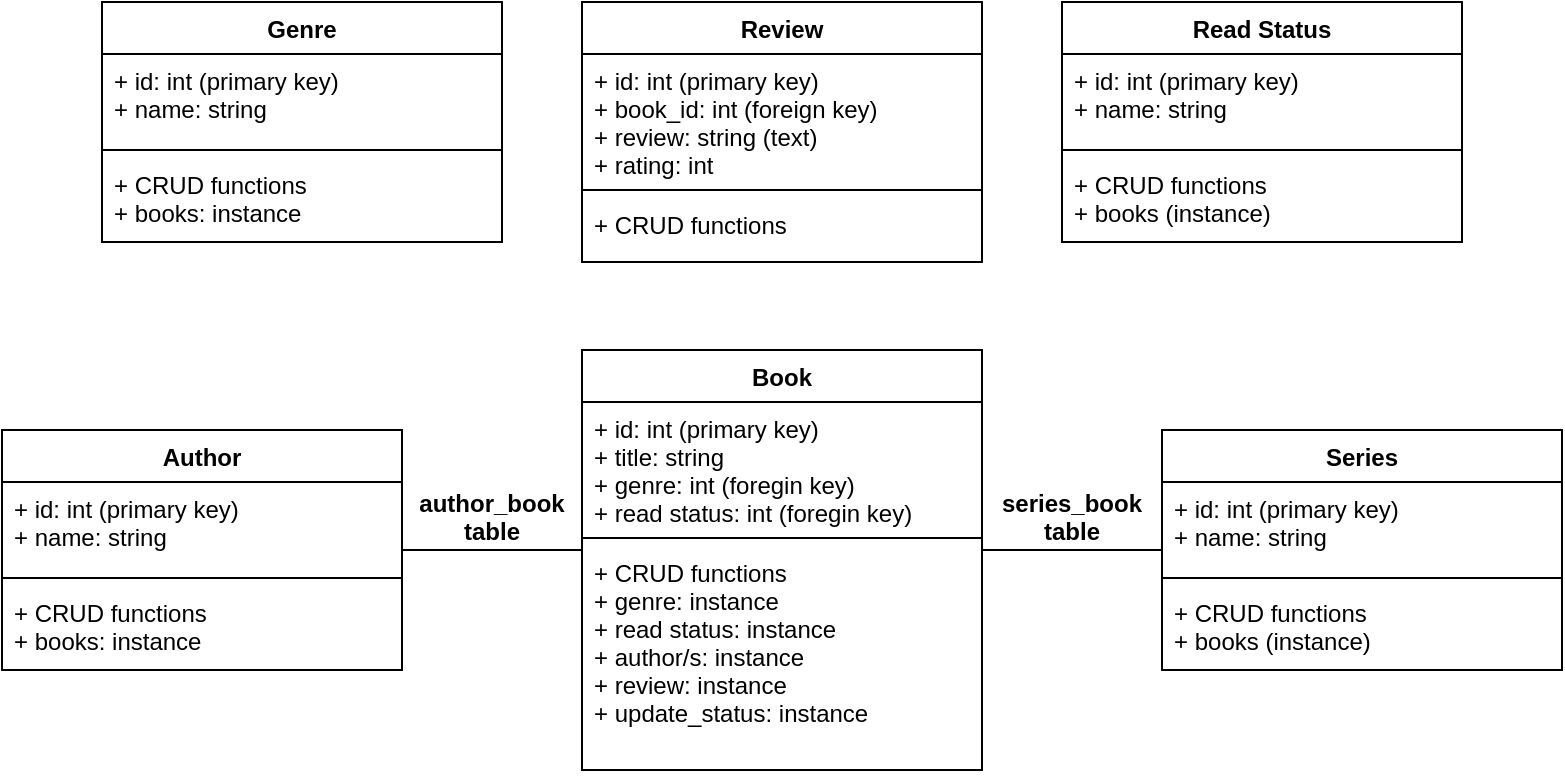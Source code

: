<mxfile version="13.1.1" type="github">
  <diagram id="C1gPSxNjRX8TwCL8wa5-" name="Page-1">
    <mxGraphModel dx="1186" dy="623" grid="1" gridSize="10" guides="1" tooltips="1" connect="1" arrows="1" fold="1" page="1" pageScale="1" pageWidth="850" pageHeight="1100" math="0" shadow="0">
      <root>
        <mxCell id="0" />
        <mxCell id="1" parent="0" />
        <mxCell id="-E4F1-Qg-gtL-6UCbbfH-26" value="Author" style="swimlane;fontStyle=1;align=center;verticalAlign=top;childLayout=stackLayout;horizontal=1;startSize=26;horizontalStack=0;resizeParent=1;resizeParentMax=0;resizeLast=0;collapsible=1;marginBottom=0;" vertex="1" parent="1">
          <mxGeometry x="30" y="360" width="200" height="120" as="geometry" />
        </mxCell>
        <mxCell id="-E4F1-Qg-gtL-6UCbbfH-27" value="+ id: int (primary key)&#xa;+ name: string" style="text;strokeColor=none;fillColor=none;align=left;verticalAlign=top;spacingLeft=4;spacingRight=4;overflow=hidden;rotatable=0;points=[[0,0.5],[1,0.5]];portConstraint=eastwest;" vertex="1" parent="-E4F1-Qg-gtL-6UCbbfH-26">
          <mxGeometry y="26" width="200" height="44" as="geometry" />
        </mxCell>
        <mxCell id="-E4F1-Qg-gtL-6UCbbfH-28" value="" style="line;strokeWidth=1;fillColor=none;align=left;verticalAlign=middle;spacingTop=-1;spacingLeft=3;spacingRight=3;rotatable=0;labelPosition=right;points=[];portConstraint=eastwest;" vertex="1" parent="-E4F1-Qg-gtL-6UCbbfH-26">
          <mxGeometry y="70" width="200" height="8" as="geometry" />
        </mxCell>
        <mxCell id="-E4F1-Qg-gtL-6UCbbfH-29" value="+ CRUD functions&#xa;+ books: instance" style="text;strokeColor=none;fillColor=none;align=left;verticalAlign=top;spacingLeft=4;spacingRight=4;overflow=hidden;rotatable=0;points=[[0,0.5],[1,0.5]];portConstraint=eastwest;" vertex="1" parent="-E4F1-Qg-gtL-6UCbbfH-26">
          <mxGeometry y="78" width="200" height="42" as="geometry" />
        </mxCell>
        <mxCell id="-E4F1-Qg-gtL-6UCbbfH-36" value="" style="line;strokeWidth=1;fillColor=none;align=left;verticalAlign=middle;spacingTop=-1;spacingLeft=3;spacingRight=3;rotatable=0;labelPosition=right;points=[];portConstraint=eastwest;" vertex="1" parent="1">
          <mxGeometry x="230" y="416" width="90" height="8" as="geometry" />
        </mxCell>
        <mxCell id="-E4F1-Qg-gtL-6UCbbfH-10" value="Book" style="swimlane;fontStyle=1;align=center;verticalAlign=top;childLayout=stackLayout;horizontal=1;startSize=26;horizontalStack=0;resizeParent=1;resizeParentMax=0;resizeLast=0;collapsible=1;marginBottom=0;" vertex="1" parent="1">
          <mxGeometry x="320" y="320" width="200" height="210" as="geometry" />
        </mxCell>
        <mxCell id="-E4F1-Qg-gtL-6UCbbfH-11" value="+ id: int (primary key)&#xa;+ title: string&#xa;+ genre: int (foregin key)&#xa;+ read status: int (foregin key)" style="text;strokeColor=none;fillColor=none;align=left;verticalAlign=top;spacingLeft=4;spacingRight=4;overflow=hidden;rotatable=0;points=[[0,0.5],[1,0.5]];portConstraint=eastwest;" vertex="1" parent="-E4F1-Qg-gtL-6UCbbfH-10">
          <mxGeometry y="26" width="200" height="64" as="geometry" />
        </mxCell>
        <mxCell id="-E4F1-Qg-gtL-6UCbbfH-12" value="" style="line;strokeWidth=1;fillColor=none;align=left;verticalAlign=middle;spacingTop=-1;spacingLeft=3;spacingRight=3;rotatable=0;labelPosition=right;points=[];portConstraint=eastwest;" vertex="1" parent="-E4F1-Qg-gtL-6UCbbfH-10">
          <mxGeometry y="90" width="200" height="8" as="geometry" />
        </mxCell>
        <mxCell id="-E4F1-Qg-gtL-6UCbbfH-13" value="+ CRUD functions&#xa;+ genre: instance&#xa;+ read status: instance&#xa;+ author/s: instance&#xa;+ review: instance&#xa;+ update_status: instance" style="text;strokeColor=none;fillColor=none;align=left;verticalAlign=top;spacingLeft=4;spacingRight=4;overflow=hidden;rotatable=0;points=[[0,0.5],[1,0.5]];portConstraint=eastwest;" vertex="1" parent="-E4F1-Qg-gtL-6UCbbfH-10">
          <mxGeometry y="98" width="200" height="112" as="geometry" />
        </mxCell>
        <mxCell id="-E4F1-Qg-gtL-6UCbbfH-42" value="" style="line;strokeWidth=1;fillColor=none;align=left;verticalAlign=middle;spacingTop=-1;spacingLeft=3;spacingRight=3;rotatable=0;labelPosition=right;points=[];portConstraint=eastwest;" vertex="1" parent="1">
          <mxGeometry x="520" y="416" width="90" height="8" as="geometry" />
        </mxCell>
        <mxCell id="-E4F1-Qg-gtL-6UCbbfH-30" value="Series" style="swimlane;fontStyle=1;align=center;verticalAlign=top;childLayout=stackLayout;horizontal=1;startSize=26;horizontalStack=0;resizeParent=1;resizeParentMax=0;resizeLast=0;collapsible=1;marginBottom=0;" vertex="1" parent="1">
          <mxGeometry x="610" y="360" width="200" height="120" as="geometry" />
        </mxCell>
        <mxCell id="-E4F1-Qg-gtL-6UCbbfH-31" value="+ id: int (primary key)&#xa;+ name: string" style="text;strokeColor=none;fillColor=none;align=left;verticalAlign=top;spacingLeft=4;spacingRight=4;overflow=hidden;rotatable=0;points=[[0,0.5],[1,0.5]];portConstraint=eastwest;" vertex="1" parent="-E4F1-Qg-gtL-6UCbbfH-30">
          <mxGeometry y="26" width="200" height="44" as="geometry" />
        </mxCell>
        <mxCell id="-E4F1-Qg-gtL-6UCbbfH-32" value="" style="line;strokeWidth=1;fillColor=none;align=left;verticalAlign=middle;spacingTop=-1;spacingLeft=3;spacingRight=3;rotatable=0;labelPosition=right;points=[];portConstraint=eastwest;" vertex="1" parent="-E4F1-Qg-gtL-6UCbbfH-30">
          <mxGeometry y="70" width="200" height="8" as="geometry" />
        </mxCell>
        <mxCell id="-E4F1-Qg-gtL-6UCbbfH-33" value="+ CRUD functions&#xa;+ books (instance)" style="text;strokeColor=none;fillColor=none;align=left;verticalAlign=top;spacingLeft=4;spacingRight=4;overflow=hidden;rotatable=0;points=[[0,0.5],[1,0.5]];portConstraint=eastwest;" vertex="1" parent="-E4F1-Qg-gtL-6UCbbfH-30">
          <mxGeometry y="78" width="200" height="42" as="geometry" />
        </mxCell>
        <mxCell id="-E4F1-Qg-gtL-6UCbbfH-43" value="author_book&#xa;table" style="text;align=center;fontStyle=1;verticalAlign=middle;spacingLeft=3;spacingRight=3;strokeColor=none;rotatable=0;points=[[0,0.5],[1,0.5]];portConstraint=eastwest;" vertex="1" parent="1">
          <mxGeometry x="235" y="390" width="80" height="26" as="geometry" />
        </mxCell>
        <mxCell id="-E4F1-Qg-gtL-6UCbbfH-44" value="series_book&#xa;table" style="text;align=center;fontStyle=1;verticalAlign=middle;spacingLeft=3;spacingRight=3;strokeColor=none;rotatable=0;points=[[0,0.5],[1,0.5]];portConstraint=eastwest;" vertex="1" parent="1">
          <mxGeometry x="525" y="390" width="80" height="26" as="geometry" />
        </mxCell>
        <mxCell id="-E4F1-Qg-gtL-6UCbbfH-18" value="Read Status" style="swimlane;fontStyle=1;align=center;verticalAlign=top;childLayout=stackLayout;horizontal=1;startSize=26;horizontalStack=0;resizeParent=1;resizeParentMax=0;resizeLast=0;collapsible=1;marginBottom=0;" vertex="1" parent="1">
          <mxGeometry x="560" y="146" width="200" height="120" as="geometry" />
        </mxCell>
        <mxCell id="-E4F1-Qg-gtL-6UCbbfH-19" value="+ id: int (primary key)&#xa;+ name: string" style="text;strokeColor=none;fillColor=none;align=left;verticalAlign=top;spacingLeft=4;spacingRight=4;overflow=hidden;rotatable=0;points=[[0,0.5],[1,0.5]];portConstraint=eastwest;" vertex="1" parent="-E4F1-Qg-gtL-6UCbbfH-18">
          <mxGeometry y="26" width="200" height="44" as="geometry" />
        </mxCell>
        <mxCell id="-E4F1-Qg-gtL-6UCbbfH-20" value="" style="line;strokeWidth=1;fillColor=none;align=left;verticalAlign=middle;spacingTop=-1;spacingLeft=3;spacingRight=3;rotatable=0;labelPosition=right;points=[];portConstraint=eastwest;" vertex="1" parent="-E4F1-Qg-gtL-6UCbbfH-18">
          <mxGeometry y="70" width="200" height="8" as="geometry" />
        </mxCell>
        <mxCell id="-E4F1-Qg-gtL-6UCbbfH-21" value="+ CRUD functions&#xa;+ books (instance)" style="text;strokeColor=none;fillColor=none;align=left;verticalAlign=top;spacingLeft=4;spacingRight=4;overflow=hidden;rotatable=0;points=[[0,0.5],[1,0.5]];portConstraint=eastwest;" vertex="1" parent="-E4F1-Qg-gtL-6UCbbfH-18">
          <mxGeometry y="78" width="200" height="42" as="geometry" />
        </mxCell>
        <mxCell id="-E4F1-Qg-gtL-6UCbbfH-22" value="Review" style="swimlane;fontStyle=1;align=center;verticalAlign=top;childLayout=stackLayout;horizontal=1;startSize=26;horizontalStack=0;resizeParent=1;resizeParentMax=0;resizeLast=0;collapsible=1;marginBottom=0;" vertex="1" parent="1">
          <mxGeometry x="320" y="146" width="200" height="130" as="geometry" />
        </mxCell>
        <mxCell id="-E4F1-Qg-gtL-6UCbbfH-23" value="+ id: int (primary key)&#xa;+ book_id: int (foreign key)&#xa;+ review: string (text)&#xa;+ rating: int" style="text;strokeColor=none;fillColor=none;align=left;verticalAlign=top;spacingLeft=4;spacingRight=4;overflow=hidden;rotatable=0;points=[[0,0.5],[1,0.5]];portConstraint=eastwest;" vertex="1" parent="-E4F1-Qg-gtL-6UCbbfH-22">
          <mxGeometry y="26" width="200" height="64" as="geometry" />
        </mxCell>
        <mxCell id="-E4F1-Qg-gtL-6UCbbfH-24" value="" style="line;strokeWidth=1;fillColor=none;align=left;verticalAlign=middle;spacingTop=-1;spacingLeft=3;spacingRight=3;rotatable=0;labelPosition=right;points=[];portConstraint=eastwest;" vertex="1" parent="-E4F1-Qg-gtL-6UCbbfH-22">
          <mxGeometry y="90" width="200" height="8" as="geometry" />
        </mxCell>
        <mxCell id="-E4F1-Qg-gtL-6UCbbfH-25" value="+ CRUD functions" style="text;strokeColor=none;fillColor=none;align=left;verticalAlign=top;spacingLeft=4;spacingRight=4;overflow=hidden;rotatable=0;points=[[0,0.5],[1,0.5]];portConstraint=eastwest;" vertex="1" parent="-E4F1-Qg-gtL-6UCbbfH-22">
          <mxGeometry y="98" width="200" height="32" as="geometry" />
        </mxCell>
        <mxCell id="-E4F1-Qg-gtL-6UCbbfH-14" value="Genre" style="swimlane;fontStyle=1;align=center;verticalAlign=top;childLayout=stackLayout;horizontal=1;startSize=26;horizontalStack=0;resizeParent=1;resizeParentMax=0;resizeLast=0;collapsible=1;marginBottom=0;" vertex="1" parent="1">
          <mxGeometry x="80" y="146" width="200" height="120" as="geometry" />
        </mxCell>
        <mxCell id="-E4F1-Qg-gtL-6UCbbfH-15" value="+ id: int (primary key)&#xa;+ name: string" style="text;strokeColor=none;fillColor=none;align=left;verticalAlign=top;spacingLeft=4;spacingRight=4;overflow=hidden;rotatable=0;points=[[0,0.5],[1,0.5]];portConstraint=eastwest;" vertex="1" parent="-E4F1-Qg-gtL-6UCbbfH-14">
          <mxGeometry y="26" width="200" height="44" as="geometry" />
        </mxCell>
        <mxCell id="-E4F1-Qg-gtL-6UCbbfH-16" value="" style="line;strokeWidth=1;fillColor=none;align=left;verticalAlign=middle;spacingTop=-1;spacingLeft=3;spacingRight=3;rotatable=0;labelPosition=right;points=[];portConstraint=eastwest;" vertex="1" parent="-E4F1-Qg-gtL-6UCbbfH-14">
          <mxGeometry y="70" width="200" height="8" as="geometry" />
        </mxCell>
        <mxCell id="-E4F1-Qg-gtL-6UCbbfH-17" value="+ CRUD functions&#xa;+ books: instance" style="text;strokeColor=none;fillColor=none;align=left;verticalAlign=top;spacingLeft=4;spacingRight=4;overflow=hidden;rotatable=0;points=[[0,0.5],[1,0.5]];portConstraint=eastwest;" vertex="1" parent="-E4F1-Qg-gtL-6UCbbfH-14">
          <mxGeometry y="78" width="200" height="42" as="geometry" />
        </mxCell>
      </root>
    </mxGraphModel>
  </diagram>
</mxfile>

